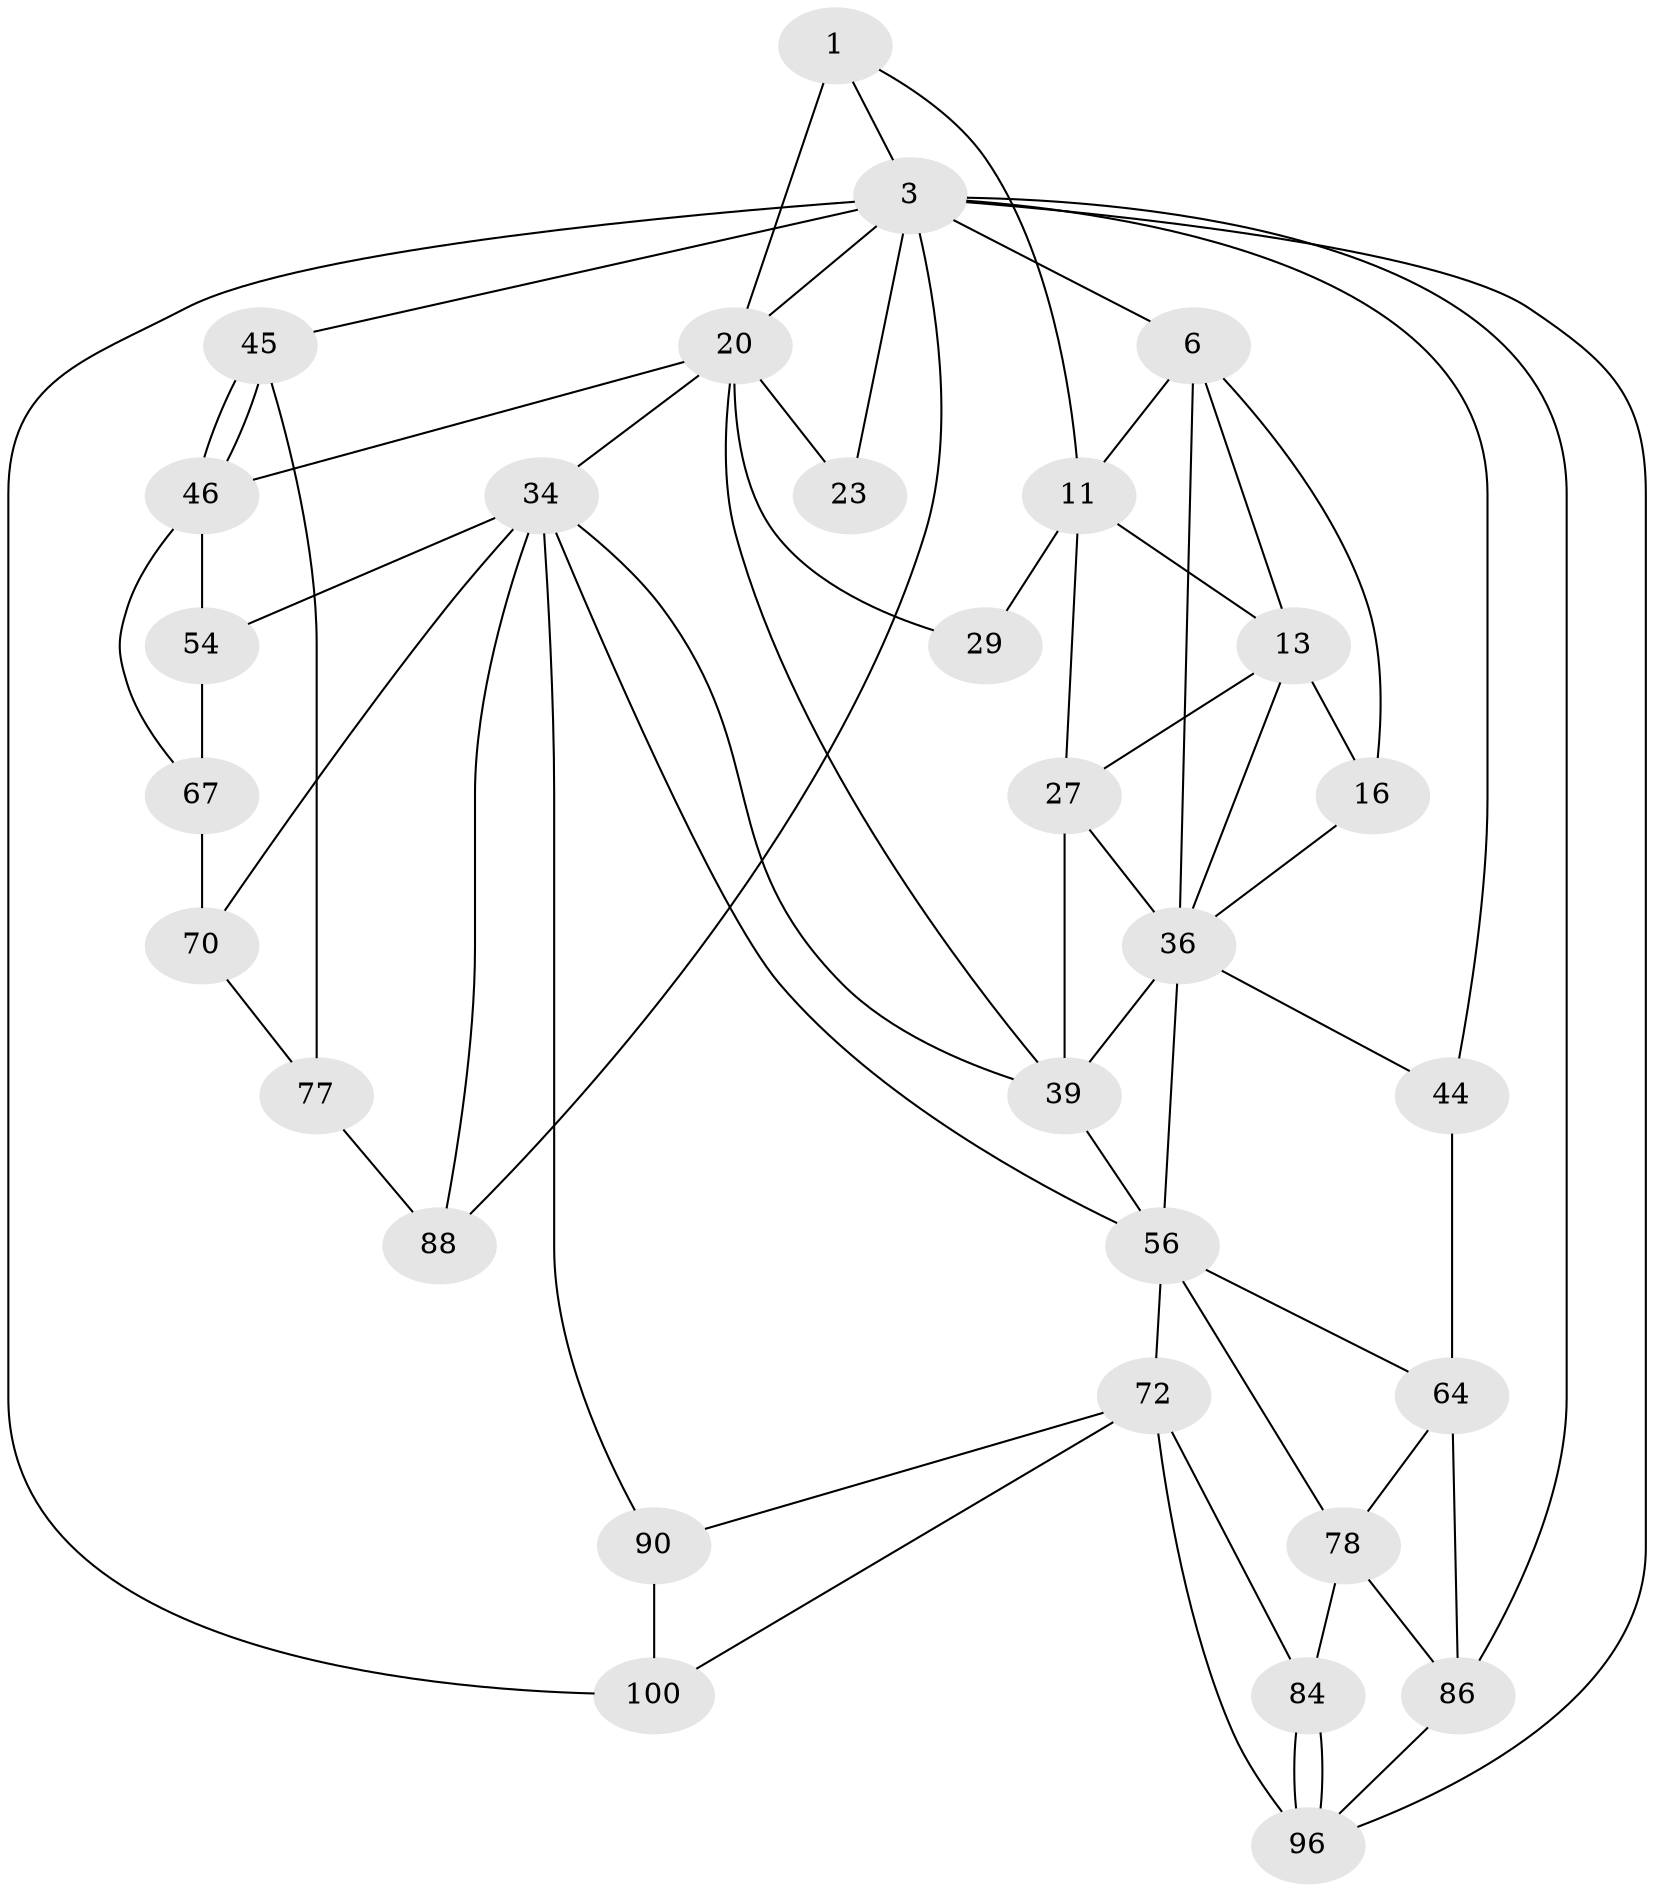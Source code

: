 // original degree distribution, {3: 0.019801980198019802, 4: 0.24752475247524752, 6: 0.21782178217821782, 5: 0.5148514851485149}
// Generated by graph-tools (version 1.1) at 2025/21/03/04/25 18:21:24]
// undirected, 30 vertices, 65 edges
graph export_dot {
graph [start="1"]
  node [color=gray90,style=filled];
  1 [pos="+0.6138211774830702+0",super="+9+2"];
  3 [pos="+0.8481191100546385+0",super="+19+4"];
  6 [pos="+0+0",super="+17+7"];
  11 [pos="+0.535636750463427+0.08420862040770112",super="+12+26"];
  13 [pos="+0.3852137935137277+0.14815954778989954",super="+14"];
  16 [pos="+0.3016602996905949+0.18403424266325855"];
  20 [pos="+0.8352219174432148+0.15800578549244718",super="+32+21"];
  23 [pos="+1+0.1948964650784327"];
  27 [pos="+0.4847977369004331+0.19735642112326926",super="+28"];
  29 [pos="+0.6041541472359785+0.20742938980621178"];
  34 [pos="+0.7660207985153746+0.3160846150329553",super="+50"];
  36 [pos="+0.3636526094002519+0.3057912416672794",super="+37+41"];
  39 [pos="+0.6426998175137552+0.4111058842308277",super="+40"];
  44 [pos="+0+0.30568336032952365",super="+66"];
  45 [pos="+1+0.4045355430290057",super="+62"];
  46 [pos="+0.9902741834005715+0.4305014621235301",super="+53"];
  54 [pos="+0.891829031214617+0.530325594454805",super="+68"];
  56 [pos="+0.3279260466888004+0.5493490229263112",super="+57+59"];
  64 [pos="+0.049816514462336155+0.6824873311244635",super="+65+80"];
  67 [pos="+0.9249122317939118+0.6363033484997032"];
  70 [pos="+0.7772742150581732+0.6392956910192563",super="+76"];
  72 [pos="+0.470848967591639+0.7059435919782663",super="+83"];
  77 [pos="+0.9084816484498069+0.7535710730775619"];
  78 [pos="+0.2632651773701574+0.7094428931846685",super="+85+79"];
  84 [pos="+0.32900731923109455+0.8719191190449853"];
  86 [pos="+0.19065148388713163+0.803350208362124",super="+87"];
  88 [pos="+0.8908806588484601+0.7746965300724851"];
  90 [pos="+0.705461660648656+0.8148078512500088",super="+91"];
  96 [pos="+0.30875794859560024+1",super="+98"];
  100 [pos="+0.7192796640166178+1"];
  1 -- 11;
  1 -- 3;
  1 -- 20 [weight=2];
  3 -- 20;
  3 -- 23 [weight=2];
  3 -- 100;
  3 -- 6;
  3 -- 44 [weight=3];
  3 -- 45 [weight=2];
  3 -- 88;
  3 -- 86;
  3 -- 96;
  6 -- 16;
  6 -- 11;
  6 -- 13;
  6 -- 36;
  11 -- 13;
  11 -- 27;
  11 -- 29;
  13 -- 27;
  13 -- 16;
  13 -- 36;
  16 -- 36;
  20 -- 34 [weight=3];
  20 -- 23;
  20 -- 46;
  20 -- 39;
  20 -- 29 [weight=2];
  27 -- 36;
  27 -- 39;
  34 -- 70 [weight=2];
  34 -- 39;
  34 -- 54 [weight=2];
  34 -- 56;
  34 -- 90;
  34 -- 88;
  36 -- 56 [weight=2];
  36 -- 44;
  36 -- 39;
  39 -- 56;
  44 -- 64;
  45 -- 46 [weight=2];
  45 -- 46;
  45 -- 77;
  46 -- 54;
  46 -- 67;
  54 -- 67;
  56 -- 64;
  56 -- 72 [weight=2];
  56 -- 78;
  64 -- 86 [weight=2];
  64 -- 78;
  67 -- 70;
  70 -- 77;
  72 -- 100;
  72 -- 84;
  72 -- 96;
  72 -- 90;
  77 -- 88;
  78 -- 86 [weight=2];
  78 -- 84;
  84 -- 96;
  84 -- 96;
  86 -- 96;
  90 -- 100;
}
